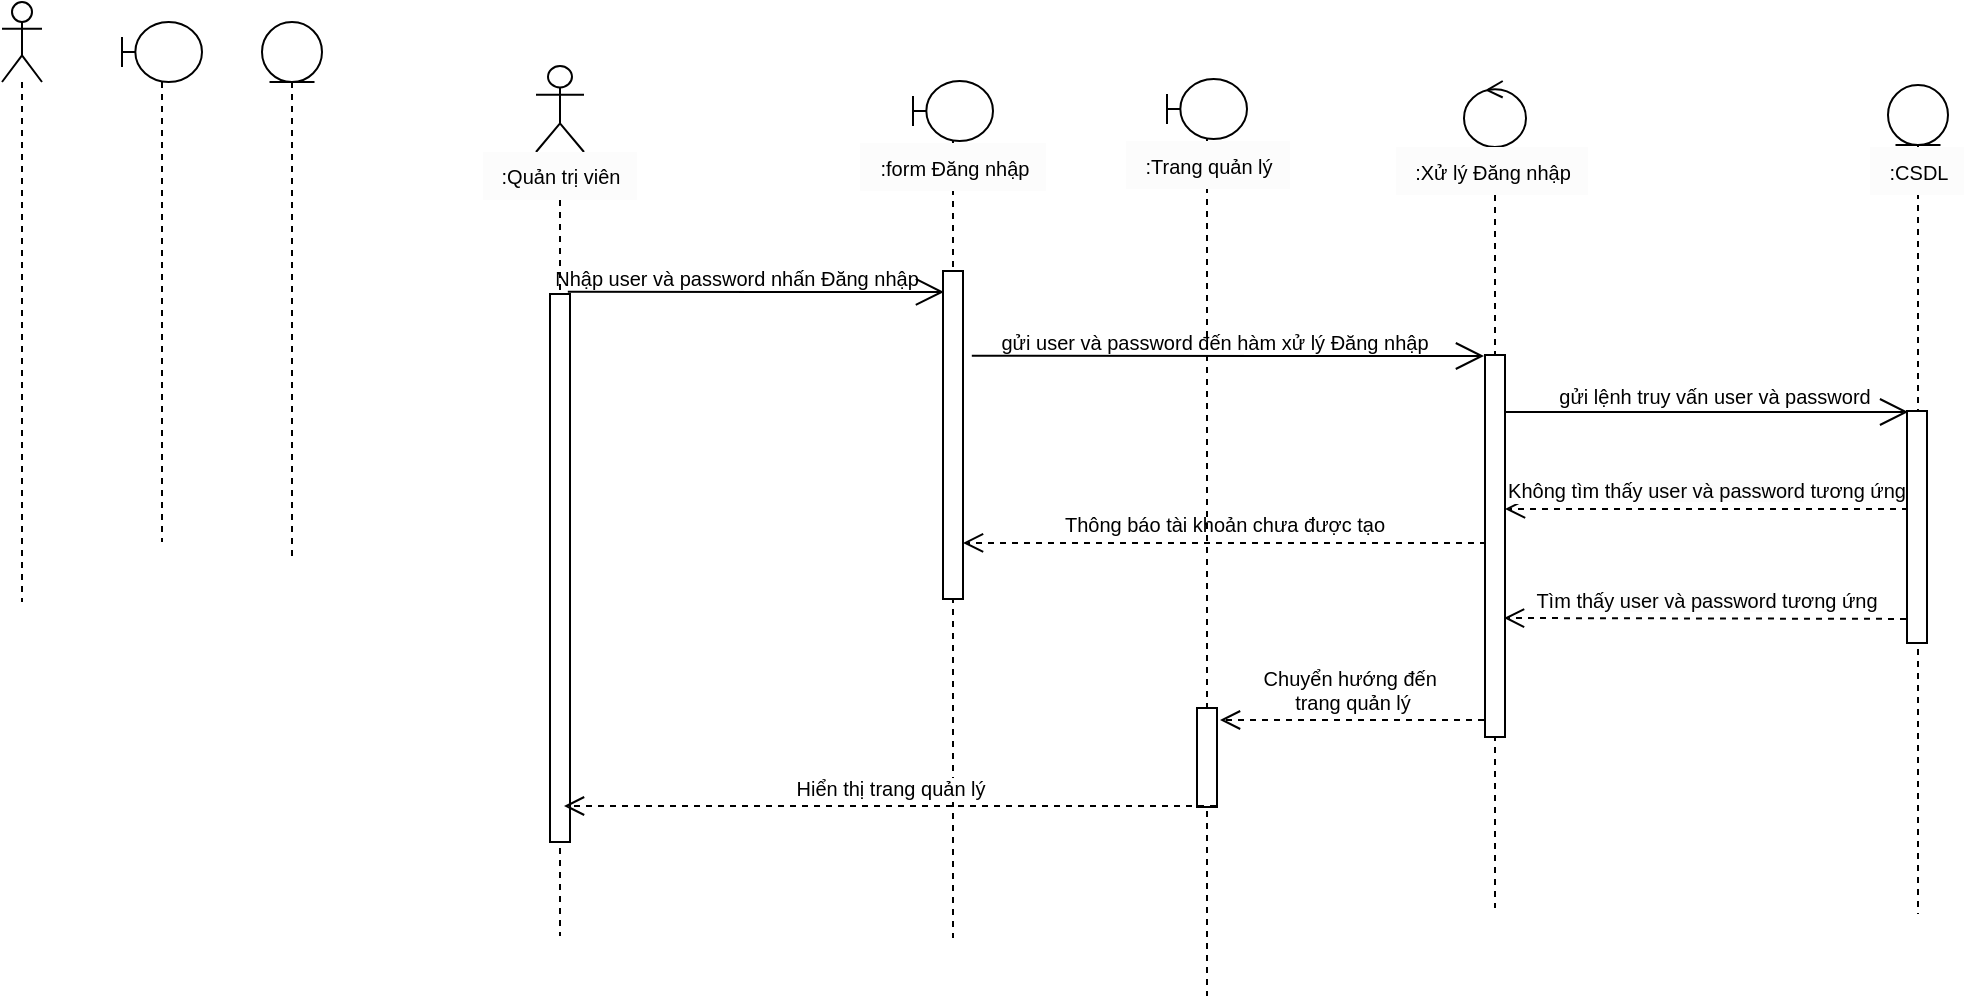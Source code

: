 <mxfile version="24.4.0" type="device" pages="2">
  <diagram name="DangNhap" id="13e1069c-82ec-6db2-03f1-153e76fe0fe0">
    <mxGraphModel dx="1426" dy="831" grid="0" gridSize="10" guides="1" tooltips="1" connect="1" arrows="1" fold="1" page="1" pageScale="1" pageWidth="1100" pageHeight="850" background="none" math="0" shadow="0">
      <root>
        <mxCell id="0" />
        <mxCell id="1" parent="0" />
        <mxCell id="8hF4p51DYrx4DfW7Ljvg-2" value="" style="shape=umlLifeline;perimeter=lifelinePerimeter;whiteSpace=wrap;html=1;container=1;dropTarget=0;collapsible=0;recursiveResize=0;outlineConnect=0;portConstraint=eastwest;newEdgeStyle={&quot;curved&quot;:0,&quot;rounded&quot;:0};participant=umlActor;" parent="1" vertex="1">
          <mxGeometry x="40" width="20" height="300" as="geometry" />
        </mxCell>
        <mxCell id="8hF4p51DYrx4DfW7Ljvg-3" value="" style="shape=umlLifeline;perimeter=lifelinePerimeter;whiteSpace=wrap;html=1;container=1;dropTarget=0;collapsible=0;recursiveResize=0;outlineConnect=0;portConstraint=eastwest;newEdgeStyle={&quot;curved&quot;:0,&quot;rounded&quot;:0};participant=umlEntity;size=30;" parent="1" vertex="1">
          <mxGeometry x="170" y="10" width="30" height="270" as="geometry" />
        </mxCell>
        <mxCell id="8hF4p51DYrx4DfW7Ljvg-4" value="" style="shape=umlLifeline;perimeter=lifelinePerimeter;whiteSpace=wrap;html=1;container=1;dropTarget=0;collapsible=0;recursiveResize=0;outlineConnect=0;portConstraint=eastwest;newEdgeStyle={&quot;curved&quot;:0,&quot;rounded&quot;:0};participant=umlBoundary;size=30;" parent="1" vertex="1">
          <mxGeometry x="100" y="10" width="40" height="260" as="geometry" />
        </mxCell>
        <mxCell id="8hF4p51DYrx4DfW7Ljvg-5" value="" style="shape=umlLifeline;perimeter=lifelinePerimeter;whiteSpace=wrap;html=1;container=1;dropTarget=0;collapsible=0;recursiveResize=0;outlineConnect=0;portConstraint=eastwest;newEdgeStyle={&quot;curved&quot;:0,&quot;rounded&quot;:0};participant=umlActor;size=43;" parent="1" vertex="1">
          <mxGeometry x="307" y="32" width="24" height="435" as="geometry" />
        </mxCell>
        <mxCell id="8hF4p51DYrx4DfW7Ljvg-19" value="" style="html=1;points=[[0,0,0,0,5],[0,1,0,0,-5],[1,0,0,0,5],[1,1,0,0,-5]];perimeter=orthogonalPerimeter;outlineConnect=0;targetShapes=umlLifeline;portConstraint=eastwest;newEdgeStyle={&quot;curved&quot;:0,&quot;rounded&quot;:0};" parent="8hF4p51DYrx4DfW7Ljvg-5" vertex="1">
          <mxGeometry x="7" y="114" width="10" height="274" as="geometry" />
        </mxCell>
        <mxCell id="8hF4p51DYrx4DfW7Ljvg-6" value="" style="shape=umlLifeline;perimeter=lifelinePerimeter;whiteSpace=wrap;html=1;container=1;dropTarget=0;collapsible=0;recursiveResize=0;outlineConnect=0;portConstraint=eastwest;newEdgeStyle={&quot;curved&quot;:0,&quot;rounded&quot;:0};participant=umlBoundary;size=30;" parent="1" vertex="1">
          <mxGeometry x="495.5" y="39.5" width="40" height="428.5" as="geometry" />
        </mxCell>
        <mxCell id="8hF4p51DYrx4DfW7Ljvg-16" value="" style="html=1;points=[[0,0,0,0,5],[0,1,0,0,-5],[1,0,0,0,5],[1,1,0,0,-5]];perimeter=orthogonalPerimeter;outlineConnect=0;targetShapes=umlLifeline;portConstraint=eastwest;newEdgeStyle={&quot;curved&quot;:0,&quot;rounded&quot;:0};" parent="8hF4p51DYrx4DfW7Ljvg-6" vertex="1">
          <mxGeometry x="15" y="95" width="10" height="164" as="geometry" />
        </mxCell>
        <mxCell id="8hF4p51DYrx4DfW7Ljvg-8" value="" style="shape=umlLifeline;perimeter=lifelinePerimeter;whiteSpace=wrap;html=1;container=1;dropTarget=0;collapsible=0;recursiveResize=0;outlineConnect=0;portConstraint=eastwest;newEdgeStyle={&quot;curved&quot;:0,&quot;rounded&quot;:0};participant=umlEntity;size=30;" parent="1" vertex="1">
          <mxGeometry x="983" y="41.5" width="30" height="414.5" as="geometry" />
        </mxCell>
        <mxCell id="8hF4p51DYrx4DfW7Ljvg-25" value="" style="html=1;points=[[0,0,0,0,5],[0,1,0,0,-5],[1,0,0,0,5],[1,1,0,0,-5]];perimeter=orthogonalPerimeter;outlineConnect=0;targetShapes=umlLifeline;portConstraint=eastwest;newEdgeStyle={&quot;curved&quot;:0,&quot;rounded&quot;:0};" parent="8hF4p51DYrx4DfW7Ljvg-8" vertex="1">
          <mxGeometry x="9.5" y="163" width="10" height="116" as="geometry" />
        </mxCell>
        <mxCell id="8hF4p51DYrx4DfW7Ljvg-9" value="" style="endArrow=open;endFill=1;endSize=12;html=1;rounded=0;" parent="1" edge="1">
          <mxGeometry width="160" relative="1" as="geometry">
            <mxPoint x="322.92" y="144.89" as="sourcePoint" />
            <mxPoint x="511" y="145" as="targetPoint" />
          </mxGeometry>
        </mxCell>
        <mxCell id="8hF4p51DYrx4DfW7Ljvg-12" value="Nhập user và password nhấn Đăng nhập" style="text;html=1;align=center;verticalAlign=middle;resizable=0;points=[];autosize=1;strokeColor=none;fillColor=none;fontSize=10;" parent="1" vertex="1">
          <mxGeometry x="307" y="126" width="200" height="24" as="geometry" />
        </mxCell>
        <mxCell id="8hF4p51DYrx4DfW7Ljvg-13" value=":Quản trị viên" style="text;html=1;align=center;verticalAlign=middle;resizable=0;points=[];autosize=1;strokeColor=none;fillColor=#FCFCFC;fontSize=10;" parent="1" vertex="1">
          <mxGeometry x="280.5" y="75" width="77" height="24" as="geometry" />
        </mxCell>
        <mxCell id="8hF4p51DYrx4DfW7Ljvg-14" value=":form Đăng nhập" style="text;html=1;align=center;verticalAlign=middle;resizable=0;points=[];autosize=1;strokeColor=none;fillColor=#FCFCFC;fontSize=10;" parent="1" vertex="1">
          <mxGeometry x="469" y="70.5" width="93" height="24" as="geometry" />
        </mxCell>
        <mxCell id="8hF4p51DYrx4DfW7Ljvg-15" value=":CSDL" style="text;html=1;align=center;verticalAlign=middle;resizable=0;points=[];autosize=1;strokeColor=none;fillColor=#FCFCFC;fontSize=10;" parent="1" vertex="1">
          <mxGeometry x="974" y="72.5" width="47" height="24" as="geometry" />
        </mxCell>
        <mxCell id="8hF4p51DYrx4DfW7Ljvg-20" value="" style="shape=umlLifeline;perimeter=lifelinePerimeter;whiteSpace=wrap;html=1;container=1;dropTarget=0;collapsible=0;recursiveResize=0;outlineConnect=0;portConstraint=eastwest;newEdgeStyle={&quot;curved&quot;:0,&quot;rounded&quot;:0};participant=umlControl;size=33;" parent="1" vertex="1">
          <mxGeometry x="771" y="39.5" width="31" height="413.5" as="geometry" />
        </mxCell>
        <mxCell id="8hF4p51DYrx4DfW7Ljvg-24" value="" style="html=1;points=[[0,0,0,0,5],[0,1,0,0,-5],[1,0,0,0,5],[1,1,0,0,-5]];perimeter=orthogonalPerimeter;outlineConnect=0;targetShapes=umlLifeline;portConstraint=eastwest;newEdgeStyle={&quot;curved&quot;:0,&quot;rounded&quot;:0};" parent="8hF4p51DYrx4DfW7Ljvg-20" vertex="1">
          <mxGeometry x="10.5" y="137" width="10" height="191" as="geometry" />
        </mxCell>
        <mxCell id="8hF4p51DYrx4DfW7Ljvg-21" value="" style="endArrow=open;endFill=1;endSize=12;html=1;rounded=0;" parent="1" edge="1">
          <mxGeometry width="160" relative="1" as="geometry">
            <mxPoint x="524.92" y="176.89" as="sourcePoint" />
            <mxPoint x="781" y="177" as="targetPoint" />
          </mxGeometry>
        </mxCell>
        <mxCell id="8hF4p51DYrx4DfW7Ljvg-22" value="gửi user và password đến hàm xử lý Đăng nhập" style="text;html=1;align=center;verticalAlign=middle;resizable=0;points=[];autosize=1;strokeColor=none;fillColor=none;fontSize=10;" parent="1" vertex="1">
          <mxGeometry x="530" y="158" width="232" height="24" as="geometry" />
        </mxCell>
        <mxCell id="8hF4p51DYrx4DfW7Ljvg-23" value=":Xử lý Đăng nhập" style="text;html=1;align=center;verticalAlign=middle;resizable=0;points=[];autosize=1;strokeColor=none;fillColor=#FCFCFC;fontSize=10;" parent="1" vertex="1">
          <mxGeometry x="737" y="72.5" width="96" height="24" as="geometry" />
        </mxCell>
        <mxCell id="8hF4p51DYrx4DfW7Ljvg-27" value="gửi lệnh truy vấn user và password" style="text;html=1;align=center;verticalAlign=middle;resizable=0;points=[];autosize=1;strokeColor=none;fillColor=none;fontSize=10;" parent="1" vertex="1">
          <mxGeometry x="809" y="185" width="174" height="24" as="geometry" />
        </mxCell>
        <mxCell id="8hF4p51DYrx4DfW7Ljvg-28" value="" style="endArrow=open;endFill=1;endSize=12;html=1;rounded=0;" parent="1" source="8hF4p51DYrx4DfW7Ljvg-24" edge="1">
          <mxGeometry width="160" relative="1" as="geometry">
            <mxPoint x="737.0" y="204.89" as="sourcePoint" />
            <mxPoint x="993.08" y="205" as="targetPoint" />
          </mxGeometry>
        </mxCell>
        <mxCell id="8hF4p51DYrx4DfW7Ljvg-32" value="Không tìm thấy&amp;nbsp;&lt;span style=&quot;font-size: 10px; background-color: rgb(251, 251, 251);&quot;&gt;user và password&lt;/span&gt;&amp;nbsp;tương ứng" style="html=1;verticalAlign=bottom;endArrow=open;dashed=1;endSize=8;curved=0;rounded=0;fontSize=10;" parent="1" target="8hF4p51DYrx4DfW7Ljvg-24" edge="1">
          <mxGeometry relative="1" as="geometry">
            <mxPoint x="993" y="253.46" as="sourcePoint" />
            <mxPoint x="913" y="253.46" as="targetPoint" />
          </mxGeometry>
        </mxCell>
        <mxCell id="8hF4p51DYrx4DfW7Ljvg-33" value="Tìm thấy&amp;nbsp;&lt;span style=&quot;font-size: 10px; background-color: rgb(251, 251, 251);&quot;&gt;user và password&lt;/span&gt;&amp;nbsp;tương ứng" style="html=1;verticalAlign=bottom;endArrow=open;dashed=1;endSize=8;curved=0;rounded=0;fontSize=10;" parent="1" edge="1">
          <mxGeometry relative="1" as="geometry">
            <mxPoint x="992" y="308.46" as="sourcePoint" />
            <mxPoint x="791" y="308" as="targetPoint" />
          </mxGeometry>
        </mxCell>
        <mxCell id="8hF4p51DYrx4DfW7Ljvg-34" value="Thông báo tài khoản chưa được tạo" style="html=1;verticalAlign=bottom;endArrow=open;dashed=1;endSize=8;curved=0;rounded=0;fontSize=10;" parent="1" target="8hF4p51DYrx4DfW7Ljvg-16" edge="1">
          <mxGeometry relative="1" as="geometry">
            <mxPoint x="782" y="270.46" as="sourcePoint" />
            <mxPoint x="581" y="270" as="targetPoint" />
          </mxGeometry>
        </mxCell>
        <mxCell id="8hF4p51DYrx4DfW7Ljvg-35" value="" style="shape=umlLifeline;perimeter=lifelinePerimeter;whiteSpace=wrap;html=1;container=1;dropTarget=0;collapsible=0;recursiveResize=0;outlineConnect=0;portConstraint=eastwest;newEdgeStyle={&quot;curved&quot;:0,&quot;rounded&quot;:0};participant=umlBoundary;size=30;" parent="1" vertex="1">
          <mxGeometry x="622.5" y="38.5" width="40" height="458.5" as="geometry" />
        </mxCell>
        <mxCell id="8hF4p51DYrx4DfW7Ljvg-41" value="" style="html=1;points=[[0,0,0,0,5],[0,1,0,0,-5],[1,0,0,0,5],[1,1,0,0,-5]];perimeter=orthogonalPerimeter;outlineConnect=0;targetShapes=umlLifeline;portConstraint=eastwest;newEdgeStyle={&quot;curved&quot;:0,&quot;rounded&quot;:0};" parent="8hF4p51DYrx4DfW7Ljvg-35" vertex="1">
          <mxGeometry x="15" y="314.5" width="10" height="49.5" as="geometry" />
        </mxCell>
        <mxCell id="8hF4p51DYrx4DfW7Ljvg-37" value=":Trang quản lý" style="text;html=1;align=center;verticalAlign=middle;resizable=0;points=[];autosize=1;strokeColor=none;fillColor=#FCFCFC;fontSize=10;" parent="1" vertex="1">
          <mxGeometry x="602" y="69.5" width="82" height="24" as="geometry" />
        </mxCell>
        <mxCell id="8hF4p51DYrx4DfW7Ljvg-44" value="Chuyển hướng đến&amp;nbsp;&lt;div style=&quot;font-size: 10px;&quot;&gt;trang quản lý&lt;/div&gt;" style="html=1;verticalAlign=bottom;endArrow=open;dashed=1;endSize=8;curved=0;rounded=0;fontSize=10;" parent="1" edge="1">
          <mxGeometry relative="1" as="geometry">
            <mxPoint x="781" y="359" as="sourcePoint" />
            <mxPoint x="649.0" y="359" as="targetPoint" />
          </mxGeometry>
        </mxCell>
        <mxCell id="8hF4p51DYrx4DfW7Ljvg-45" value="Hiển thị trang quản lý" style="html=1;verticalAlign=bottom;endArrow=open;dashed=1;endSize=8;curved=0;rounded=0;fontSize=10;" parent="1" edge="1">
          <mxGeometry relative="1" as="geometry">
            <mxPoint x="647" y="402" as="sourcePoint" />
            <mxPoint x="321.0" y="402" as="targetPoint" />
          </mxGeometry>
        </mxCell>
      </root>
    </mxGraphModel>
  </diagram>
  <diagram id="TBp7asqo_Gu1xYe9ddZG" name="Page-2">
    <mxGraphModel dx="815" dy="475" grid="0" gridSize="10" guides="1" tooltips="1" connect="1" arrows="1" fold="1" page="1" pageScale="1" pageWidth="850" pageHeight="1100" math="0" shadow="0">
      <root>
        <mxCell id="0" />
        <mxCell id="1" parent="0" />
        <mxCell id="cpvspr2jpUwqzbek7t-M-1" value="" style="shape=umlLifeline;perimeter=lifelinePerimeter;whiteSpace=wrap;html=1;container=1;dropTarget=0;collapsible=0;recursiveResize=0;outlineConnect=0;portConstraint=eastwest;newEdgeStyle={&quot;curved&quot;:0,&quot;rounded&quot;:0};participant=umlActor;" vertex="1" parent="1">
          <mxGeometry x="40" width="20" height="300" as="geometry" />
        </mxCell>
        <mxCell id="cpvspr2jpUwqzbek7t-M-2" value="" style="shape=umlLifeline;perimeter=lifelinePerimeter;whiteSpace=wrap;html=1;container=1;dropTarget=0;collapsible=0;recursiveResize=0;outlineConnect=0;portConstraint=eastwest;newEdgeStyle={&quot;curved&quot;:0,&quot;rounded&quot;:0};participant=umlEntity;size=30;" vertex="1" parent="1">
          <mxGeometry x="170" y="10" width="30" height="270" as="geometry" />
        </mxCell>
        <mxCell id="cpvspr2jpUwqzbek7t-M-3" value="" style="shape=umlLifeline;perimeter=lifelinePerimeter;whiteSpace=wrap;html=1;container=1;dropTarget=0;collapsible=0;recursiveResize=0;outlineConnect=0;portConstraint=eastwest;newEdgeStyle={&quot;curved&quot;:0,&quot;rounded&quot;:0};participant=umlBoundary;size=30;" vertex="1" parent="1">
          <mxGeometry x="100" y="10" width="40" height="260" as="geometry" />
        </mxCell>
        <mxCell id="cpvspr2jpUwqzbek7t-M-4" value="" style="shape=umlLifeline;perimeter=lifelinePerimeter;whiteSpace=wrap;html=1;container=1;dropTarget=0;collapsible=0;recursiveResize=0;outlineConnect=0;portConstraint=eastwest;newEdgeStyle={&quot;curved&quot;:0,&quot;rounded&quot;:0};participant=umlActor;size=43;" vertex="1" parent="1">
          <mxGeometry x="307" y="32" width="24" height="435" as="geometry" />
        </mxCell>
        <mxCell id="cpvspr2jpUwqzbek7t-M-5" value="" style="html=1;points=[[0,0,0,0,5],[0,1,0,0,-5],[1,0,0,0,5],[1,1,0,0,-5]];perimeter=orthogonalPerimeter;outlineConnect=0;targetShapes=umlLifeline;portConstraint=eastwest;newEdgeStyle={&quot;curved&quot;:0,&quot;rounded&quot;:0};" vertex="1" parent="cpvspr2jpUwqzbek7t-M-4">
          <mxGeometry x="7" y="114" width="10" height="274" as="geometry" />
        </mxCell>
        <mxCell id="cpvspr2jpUwqzbek7t-M-6" value="" style="shape=umlLifeline;perimeter=lifelinePerimeter;whiteSpace=wrap;html=1;container=1;dropTarget=0;collapsible=0;recursiveResize=0;outlineConnect=0;portConstraint=eastwest;newEdgeStyle={&quot;curved&quot;:0,&quot;rounded&quot;:0};participant=umlBoundary;size=30;" vertex="1" parent="1">
          <mxGeometry x="495.5" y="39.5" width="40" height="428.5" as="geometry" />
        </mxCell>
        <mxCell id="cpvspr2jpUwqzbek7t-M-7" value="" style="html=1;points=[[0,0,0,0,5],[0,1,0,0,-5],[1,0,0,0,5],[1,1,0,0,-5]];perimeter=orthogonalPerimeter;outlineConnect=0;targetShapes=umlLifeline;portConstraint=eastwest;newEdgeStyle={&quot;curved&quot;:0,&quot;rounded&quot;:0};" vertex="1" parent="cpvspr2jpUwqzbek7t-M-6">
          <mxGeometry x="15" y="95" width="10" height="164" as="geometry" />
        </mxCell>
        <mxCell id="cpvspr2jpUwqzbek7t-M-8" value="" style="shape=umlLifeline;perimeter=lifelinePerimeter;whiteSpace=wrap;html=1;container=1;dropTarget=0;collapsible=0;recursiveResize=0;outlineConnect=0;portConstraint=eastwest;newEdgeStyle={&quot;curved&quot;:0,&quot;rounded&quot;:0};participant=umlEntity;size=30;" vertex="1" parent="1">
          <mxGeometry x="983" y="41.5" width="30" height="414.5" as="geometry" />
        </mxCell>
        <mxCell id="cpvspr2jpUwqzbek7t-M-9" value="" style="html=1;points=[[0,0,0,0,5],[0,1,0,0,-5],[1,0,0,0,5],[1,1,0,0,-5]];perimeter=orthogonalPerimeter;outlineConnect=0;targetShapes=umlLifeline;portConstraint=eastwest;newEdgeStyle={&quot;curved&quot;:0,&quot;rounded&quot;:0};" vertex="1" parent="cpvspr2jpUwqzbek7t-M-8">
          <mxGeometry x="9.5" y="163" width="10" height="53" as="geometry" />
        </mxCell>
        <mxCell id="cpvspr2jpUwqzbek7t-M-10" value="" style="endArrow=open;endFill=1;endSize=12;html=1;rounded=0;" edge="1" parent="1">
          <mxGeometry width="160" relative="1" as="geometry">
            <mxPoint x="322.92" y="144.89" as="sourcePoint" />
            <mxPoint x="511" y="145" as="targetPoint" />
          </mxGeometry>
        </mxCell>
        <mxCell id="cpvspr2jpUwqzbek7t-M-11" value="1: Nhấn vào xem giỏ hàng" style="text;html=1;align=center;verticalAlign=middle;resizable=0;points=[];autosize=1;strokeColor=none;fillColor=none;fontSize=10;" vertex="1" parent="1">
          <mxGeometry x="340" y="126" width="135" height="24" as="geometry" />
        </mxCell>
        <mxCell id="cpvspr2jpUwqzbek7t-M-12" value=":Khách hàng" style="text;html=1;align=center;verticalAlign=middle;resizable=0;points=[];autosize=1;strokeColor=none;fillColor=#FCFCFC;fontSize=10;" vertex="1" parent="1">
          <mxGeometry x="282.5" y="75" width="74" height="24" as="geometry" />
        </mxCell>
        <mxCell id="cpvspr2jpUwqzbek7t-M-13" value=":trang chủ" style="text;html=1;align=center;verticalAlign=middle;resizable=0;points=[];autosize=1;strokeColor=none;fillColor=#FCFCFC;fontSize=10;" vertex="1" parent="1">
          <mxGeometry x="485" y="70.5" width="62" height="24" as="geometry" />
        </mxCell>
        <mxCell id="cpvspr2jpUwqzbek7t-M-14" value=":CSDL" style="text;html=1;align=center;verticalAlign=middle;resizable=0;points=[];autosize=1;strokeColor=none;fillColor=#FCFCFC;fontSize=10;" vertex="1" parent="1">
          <mxGeometry x="974" y="72.5" width="47" height="24" as="geometry" />
        </mxCell>
        <mxCell id="cpvspr2jpUwqzbek7t-M-15" value="" style="shape=umlLifeline;perimeter=lifelinePerimeter;whiteSpace=wrap;html=1;container=1;dropTarget=0;collapsible=0;recursiveResize=0;outlineConnect=0;portConstraint=eastwest;newEdgeStyle={&quot;curved&quot;:0,&quot;rounded&quot;:0};participant=umlControl;size=33;" vertex="1" parent="1">
          <mxGeometry x="771" y="39.5" width="31" height="427.5" as="geometry" />
        </mxCell>
        <mxCell id="cpvspr2jpUwqzbek7t-M-16" value="" style="html=1;points=[[0,0,0,0,5],[0,1,0,0,-5],[1,0,0,0,5],[1,1,0,0,-5]];perimeter=orthogonalPerimeter;outlineConnect=0;targetShapes=umlLifeline;portConstraint=eastwest;newEdgeStyle={&quot;curved&quot;:0,&quot;rounded&quot;:0};" vertex="1" parent="cpvspr2jpUwqzbek7t-M-15">
          <mxGeometry x="10.5" y="137" width="10" height="191" as="geometry" />
        </mxCell>
        <mxCell id="cpvspr2jpUwqzbek7t-M-17" value="" style="endArrow=open;endFill=1;endSize=12;html=1;rounded=0;" edge="1" parent="1">
          <mxGeometry width="160" relative="1" as="geometry">
            <mxPoint x="524.92" y="176.89" as="sourcePoint" />
            <mxPoint x="781" y="177" as="targetPoint" />
          </mxGeometry>
        </mxCell>
        <mxCell id="cpvspr2jpUwqzbek7t-M-18" value="2: Gửi yêu cầu chuyển tiếp đến trang giỏ hàng" style="text;html=1;align=center;verticalAlign=middle;resizable=0;points=[];autosize=1;strokeColor=none;fillColor=none;fontSize=10;" vertex="1" parent="1">
          <mxGeometry x="534" y="158" width="224" height="24" as="geometry" />
        </mxCell>
        <mxCell id="cpvspr2jpUwqzbek7t-M-19" value=":Xử lý hiển thị giỏ hàng" style="text;html=1;align=center;verticalAlign=middle;resizable=0;points=[];autosize=1;strokeColor=none;fillColor=#FCFCFC;fontSize=10;" vertex="1" parent="1">
          <mxGeometry x="725" y="72.5" width="120" height="24" as="geometry" />
        </mxCell>
        <mxCell id="cpvspr2jpUwqzbek7t-M-20" value="3: gửi lệnh truy vấn thông tin giỏ hàng" style="text;html=1;align=center;verticalAlign=middle;resizable=0;points=[];autosize=1;strokeColor=none;fillColor=none;fontSize=10;" vertex="1" parent="1">
          <mxGeometry x="803" y="185" width="186" height="24" as="geometry" />
        </mxCell>
        <mxCell id="cpvspr2jpUwqzbek7t-M-21" value="" style="endArrow=open;endFill=1;endSize=12;html=1;rounded=0;" edge="1" parent="1" source="cpvspr2jpUwqzbek7t-M-16">
          <mxGeometry width="160" relative="1" as="geometry">
            <mxPoint x="737.0" y="204.89" as="sourcePoint" />
            <mxPoint x="993.08" y="205" as="targetPoint" />
          </mxGeometry>
        </mxCell>
        <mxCell id="cpvspr2jpUwqzbek7t-M-22" value="4: Trả lại kết quả truy vấn" style="html=1;verticalAlign=bottom;endArrow=open;dashed=1;endSize=8;curved=0;rounded=0;fontSize=10;" edge="1" parent="1">
          <mxGeometry relative="1" as="geometry">
            <mxPoint x="989" y="255" as="sourcePoint" />
            <mxPoint x="787.5" y="255.0" as="targetPoint" />
          </mxGeometry>
        </mxCell>
        <mxCell id="cpvspr2jpUwqzbek7t-M-24" value="6: Hiển thị giỏ hàng và các&amp;nbsp;&lt;div&gt;sản phẩm trong giỏ hàng&lt;/div&gt;" style="html=1;verticalAlign=bottom;endArrow=open;dashed=1;endSize=8;curved=0;rounded=0;fontSize=10;" edge="1" parent="1">
          <mxGeometry relative="1" as="geometry">
            <mxPoint x="780" y="350.46" as="sourcePoint" />
            <mxPoint x="646" y="350" as="targetPoint" />
          </mxGeometry>
        </mxCell>
        <mxCell id="cpvspr2jpUwqzbek7t-M-25" value="" style="shape=umlLifeline;perimeter=lifelinePerimeter;whiteSpace=wrap;html=1;container=1;dropTarget=0;collapsible=0;recursiveResize=0;outlineConnect=0;portConstraint=eastwest;newEdgeStyle={&quot;curved&quot;:0,&quot;rounded&quot;:0};participant=umlBoundary;size=30;" vertex="1" parent="1">
          <mxGeometry x="622.5" y="38.5" width="40" height="458.5" as="geometry" />
        </mxCell>
        <mxCell id="cpvspr2jpUwqzbek7t-M-26" value="" style="html=1;points=[[0,0,0,0,5],[0,1,0,0,-5],[1,0,0,0,5],[1,1,0,0,-5]];perimeter=orthogonalPerimeter;outlineConnect=0;targetShapes=umlLifeline;portConstraint=eastwest;newEdgeStyle={&quot;curved&quot;:0,&quot;rounded&quot;:0};" vertex="1" parent="cpvspr2jpUwqzbek7t-M-25">
          <mxGeometry x="15" y="213" width="10" height="151" as="geometry" />
        </mxCell>
        <mxCell id="cpvspr2jpUwqzbek7t-M-27" value=":Trang giỏ hàng" style="text;html=1;align=center;verticalAlign=middle;resizable=0;points=[];autosize=1;strokeColor=none;fillColor=#FCFCFC;fontSize=10;" vertex="1" parent="1">
          <mxGeometry x="599" y="69.5" width="88" height="24" as="geometry" />
        </mxCell>
        <mxCell id="cpvspr2jpUwqzbek7t-M-28" value="5: Chuyển hướng đến&amp;nbsp;&lt;div&gt;trang giỏ hàng&lt;/div&gt;" style="html=1;verticalAlign=bottom;endArrow=open;dashed=1;endSize=8;curved=0;rounded=0;fontSize=10;" edge="1" parent="1">
          <mxGeometry relative="1" as="geometry">
            <mxPoint x="780" y="296" as="sourcePoint" />
            <mxPoint x="648.0" y="296" as="targetPoint" />
          </mxGeometry>
        </mxCell>
        <mxCell id="cpvspr2jpUwqzbek7t-M-29" value="7: Hiển thị trang Giỏ hàng" style="html=1;verticalAlign=bottom;endArrow=open;dashed=1;endSize=8;curved=0;rounded=0;fontSize=10;" edge="1" parent="1">
          <mxGeometry relative="1" as="geometry">
            <mxPoint x="647" y="402" as="sourcePoint" />
            <mxPoint x="321.0" y="402" as="targetPoint" />
          </mxGeometry>
        </mxCell>
      </root>
    </mxGraphModel>
  </diagram>
</mxfile>
